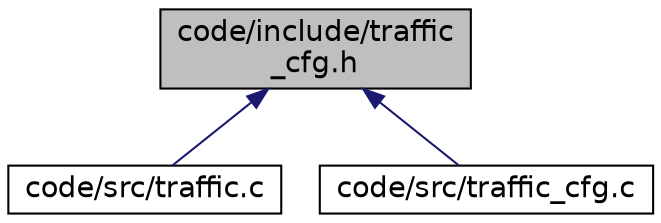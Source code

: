 digraph "code/include/traffic_cfg.h"
{
 // LATEX_PDF_SIZE
  edge [fontname="Helvetica",fontsize="14",labelfontname="Helvetica",labelfontsize="14"];
  node [fontname="Helvetica",fontsize="14",shape=record];
  Node1 [label="code/include/traffic\l_cfg.h",height=0.2,width=0.4,color="black", fillcolor="grey75", style="filled", fontcolor="black",tooltip="Traffic Light System interfaces header file. See traffic.c for more details."];
  Node1 -> Node2 [dir="back",color="midnightblue",fontsize="14",style="solid",fontname="Helvetica"];
  Node2 [label="code/src/traffic.c",height=0.2,width=0.4,color="black", fillcolor="white", style="filled",URL="$traffic_8c.html",tooltip="This is a traffic Light project (Chapter 8 - Embedded C by Professor j. Pont)."];
  Node1 -> Node3 [dir="back",color="midnightblue",fontsize="14",style="solid",fontname="Helvetica"];
  Node3 [label="code/src/traffic_cfg.c",height=0.2,width=0.4,color="black", fillcolor="white", style="filled",URL="$traffic__cfg_8c.html",tooltip="Configurations of Traffic Light System."];
}
